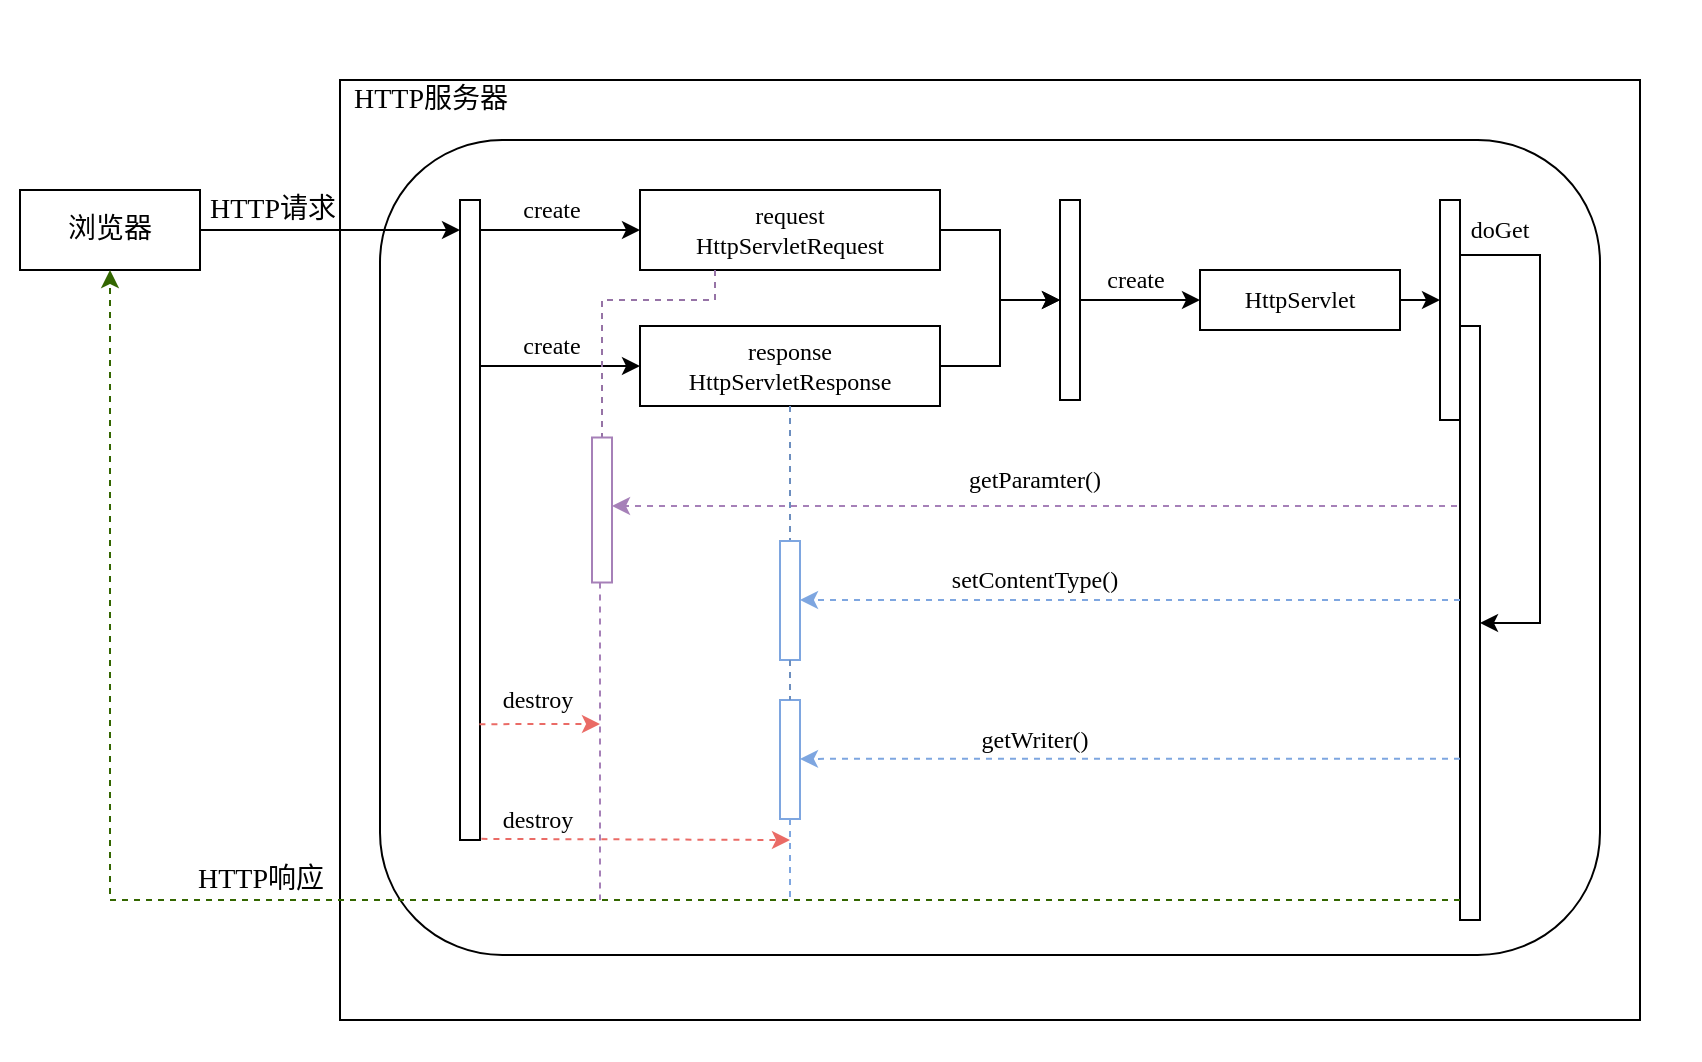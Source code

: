 <mxfile version="13.7.9" type="device"><diagram id="HbgX5tSahmtOk-y-UAF7" name="第 1 页"><mxGraphModel dx="1069" dy="648" grid="1" gridSize="10" guides="1" tooltips="1" connect="1" arrows="1" fold="1" page="1" pageScale="1" pageWidth="827" pageHeight="1169" math="0" shadow="0"><root><mxCell id="0"/><mxCell id="1" parent="0"/><mxCell id="Ax7vYBvqSVX-C0TbFd_l-17" value="" style="rounded=0;whiteSpace=wrap;html=1;strokeColor=none;" vertex="1" parent="1"><mxGeometry x="40" y="230" width="850" height="530" as="geometry"/></mxCell><mxCell id="Ax7vYBvqSVX-C0TbFd_l-1" value="&lt;font face=&quot;Source Han Sans CN Regular&quot; style=&quot;font-size: 14px&quot;&gt;浏览器&lt;/font&gt;" style="rounded=0;whiteSpace=wrap;html=1;" vertex="1" parent="1"><mxGeometry x="50" y="325" width="90" height="40" as="geometry"/></mxCell><mxCell id="Ax7vYBvqSVX-C0TbFd_l-4" value="" style="rounded=0;whiteSpace=wrap;html=1;" vertex="1" parent="1"><mxGeometry x="210" y="270" width="650" height="470" as="geometry"/></mxCell><mxCell id="Ax7vYBvqSVX-C0TbFd_l-5" value="&lt;font face=&quot;Source Han Sans CN Regular&quot; style=&quot;font-size: 14px&quot;&gt;HTTP服务器&lt;/font&gt;" style="text;html=1;align=center;verticalAlign=middle;resizable=0;points=[];autosize=1;" vertex="1" parent="1"><mxGeometry x="210" y="270" width="90" height="20" as="geometry"/></mxCell><mxCell id="Ax7vYBvqSVX-C0TbFd_l-7" value="" style="rounded=1;whiteSpace=wrap;html=1;" vertex="1" parent="1"><mxGeometry x="230" y="300" width="610" height="407.5" as="geometry"/></mxCell><mxCell id="Ax7vYBvqSVX-C0TbFd_l-8" value="&lt;font face=&quot;Source Han Sans CN Regular&quot; style=&quot;font-size: 14px&quot;&gt;HTTP请求&lt;/font&gt;" style="edgeLabel;html=1;align=center;verticalAlign=middle;resizable=0;points=[];" vertex="1" connectable="0" parent="1"><mxGeometry x="176" y="335" as="geometry"/></mxCell><mxCell id="Ax7vYBvqSVX-C0TbFd_l-10" style="edgeStyle=orthogonalEdgeStyle;rounded=0;orthogonalLoop=1;jettySize=auto;html=1;exitX=1;exitY=0.5;exitDx=0;exitDy=0;" edge="1" parent="1" source="Ax7vYBvqSVX-C0TbFd_l-1"><mxGeometry relative="1" as="geometry"><mxPoint x="270" y="345" as="targetPoint"/><Array as="points"><mxPoint x="140" y="345"/></Array></mxGeometry></mxCell><mxCell id="Ax7vYBvqSVX-C0TbFd_l-11" value="" style="rounded=0;whiteSpace=wrap;html=1;" vertex="1" parent="1"><mxGeometry x="270" y="330" width="10" height="320" as="geometry"/></mxCell><mxCell id="Ax7vYBvqSVX-C0TbFd_l-12" style="edgeStyle=orthogonalEdgeStyle;rounded=0;orthogonalLoop=1;jettySize=auto;html=1;" edge="1" parent="1" source="Ax7vYBvqSVX-C0TbFd_l-11" target="Ax7vYBvqSVX-C0TbFd_l-14"><mxGeometry relative="1" as="geometry"><mxPoint x="290" y="345" as="sourcePoint"/><mxPoint x="330" y="353" as="targetPoint"/><Array as="points"><mxPoint x="290" y="345"/><mxPoint x="290" y="345"/></Array></mxGeometry></mxCell><mxCell id="Ax7vYBvqSVX-C0TbFd_l-13" style="edgeStyle=orthogonalEdgeStyle;rounded=0;orthogonalLoop=1;jettySize=auto;html=1;entryX=0;entryY=0.5;entryDx=0;entryDy=0;" edge="1" parent="1" source="Ax7vYBvqSVX-C0TbFd_l-11" target="Ax7vYBvqSVX-C0TbFd_l-16"><mxGeometry relative="1" as="geometry"><mxPoint x="320" y="390" as="sourcePoint"/><mxPoint x="374" y="395" as="targetPoint"/><Array as="points"><mxPoint x="310" y="413"/><mxPoint x="310" y="413"/></Array></mxGeometry></mxCell><mxCell id="Ax7vYBvqSVX-C0TbFd_l-25" style="edgeStyle=orthogonalEdgeStyle;rounded=0;orthogonalLoop=1;jettySize=auto;html=1;" edge="1" parent="1" source="Ax7vYBvqSVX-C0TbFd_l-14" target="Ax7vYBvqSVX-C0TbFd_l-24"><mxGeometry relative="1" as="geometry"/></mxCell><mxCell id="Ax7vYBvqSVX-C0TbFd_l-14" value="&lt;font style=&quot;font-size: 12px&quot; face=&quot;Monaco&quot;&gt;request&lt;br&gt;HttpServletRequest&lt;/font&gt;" style="rounded=0;whiteSpace=wrap;html=1;" vertex="1" parent="1"><mxGeometry x="360" y="325" width="150" height="40" as="geometry"/></mxCell><mxCell id="Ax7vYBvqSVX-C0TbFd_l-26" style="edgeStyle=orthogonalEdgeStyle;rounded=0;orthogonalLoop=1;jettySize=auto;html=1;exitX=1;exitY=0.5;exitDx=0;exitDy=0;entryX=0;entryY=0.5;entryDx=0;entryDy=0;" edge="1" parent="1" source="Ax7vYBvqSVX-C0TbFd_l-16" target="Ax7vYBvqSVX-C0TbFd_l-24"><mxGeometry relative="1" as="geometry"><mxPoint x="590" y="380" as="targetPoint"/></mxGeometry></mxCell><mxCell id="Ax7vYBvqSVX-C0TbFd_l-16" value="&lt;font style=&quot;font-size: 12px&quot; face=&quot;Monaco&quot;&gt;response&lt;br&gt;HttpServletResponse&lt;/font&gt;" style="rounded=0;whiteSpace=wrap;html=1;" vertex="1" parent="1"><mxGeometry x="360" y="393" width="150" height="40" as="geometry"/></mxCell><mxCell id="Ax7vYBvqSVX-C0TbFd_l-19" value="&lt;font face=&quot;Source Han Sans CN Regular&quot;&gt;create&lt;/font&gt;" style="text;html=1;strokeColor=none;fillColor=none;align=center;verticalAlign=middle;whiteSpace=wrap;rounded=0;" vertex="1" parent="1"><mxGeometry x="296" y="325" width="40" height="20" as="geometry"/></mxCell><mxCell id="Ax7vYBvqSVX-C0TbFd_l-21" value="&lt;font face=&quot;Source Han Sans CN Regular&quot;&gt;create&lt;/font&gt;" style="text;html=1;strokeColor=none;fillColor=none;align=center;verticalAlign=middle;whiteSpace=wrap;rounded=0;" vertex="1" parent="1"><mxGeometry x="296" y="393" width="40" height="20" as="geometry"/></mxCell><mxCell id="Ax7vYBvqSVX-C0TbFd_l-24" value="" style="rounded=0;whiteSpace=wrap;html=1;" vertex="1" parent="1"><mxGeometry x="570" y="330" width="10" height="100" as="geometry"/></mxCell><mxCell id="Ax7vYBvqSVX-C0TbFd_l-27" style="edgeStyle=orthogonalEdgeStyle;rounded=0;orthogonalLoop=1;jettySize=auto;html=1;exitX=1;exitY=0.5;exitDx=0;exitDy=0;" edge="1" parent="1" source="Ax7vYBvqSVX-C0TbFd_l-24" target="Ax7vYBvqSVX-C0TbFd_l-29"><mxGeometry relative="1" as="geometry"><mxPoint x="600" y="380" as="sourcePoint"/><mxPoint x="640" y="380" as="targetPoint"/></mxGeometry></mxCell><mxCell id="Ax7vYBvqSVX-C0TbFd_l-28" value="&lt;font face=&quot;Source Han Sans CN Regular&quot;&gt;create&lt;/font&gt;" style="text;html=1;strokeColor=none;fillColor=none;align=center;verticalAlign=middle;whiteSpace=wrap;rounded=0;" vertex="1" parent="1"><mxGeometry x="588" y="360" width="40" height="20" as="geometry"/></mxCell><mxCell id="Ax7vYBvqSVX-C0TbFd_l-39" style="edgeStyle=orthogonalEdgeStyle;rounded=0;orthogonalLoop=1;jettySize=auto;html=1;exitX=1;exitY=0.5;exitDx=0;exitDy=0;entryX=0;entryY=0.452;entryDx=0;entryDy=0;entryPerimeter=0;" edge="1" parent="1" source="Ax7vYBvqSVX-C0TbFd_l-29" target="Ax7vYBvqSVX-C0TbFd_l-32"><mxGeometry relative="1" as="geometry"/></mxCell><mxCell id="Ax7vYBvqSVX-C0TbFd_l-29" value="&lt;font face=&quot;Monaco&quot;&gt;HttpServlet&lt;/font&gt;" style="rounded=0;whiteSpace=wrap;html=1;" vertex="1" parent="1"><mxGeometry x="640" y="365" width="100" height="30" as="geometry"/></mxCell><mxCell id="Ax7vYBvqSVX-C0TbFd_l-36" style="edgeStyle=orthogonalEdgeStyle;rounded=0;orthogonalLoop=1;jettySize=auto;html=1;exitX=1;exitY=0.25;exitDx=0;exitDy=0;entryX=1;entryY=0.5;entryDx=0;entryDy=0;" edge="1" parent="1" source="Ax7vYBvqSVX-C0TbFd_l-32" target="Ax7vYBvqSVX-C0TbFd_l-35"><mxGeometry relative="1" as="geometry"><Array as="points"><mxPoint x="810" y="357"/><mxPoint x="810" y="541"/></Array></mxGeometry></mxCell><mxCell id="Ax7vYBvqSVX-C0TbFd_l-32" value="" style="rounded=0;whiteSpace=wrap;html=1;" vertex="1" parent="1"><mxGeometry x="760" y="330" width="10" height="110" as="geometry"/></mxCell><mxCell id="Ax7vYBvqSVX-C0TbFd_l-45" style="edgeStyle=orthogonalEdgeStyle;rounded=0;orthogonalLoop=1;jettySize=auto;html=1;exitX=0;exitY=0.5;exitDx=0;exitDy=0;dashed=1;endArrow=classic;endFill=1;strokeColor=#A680B8;" edge="1" parent="1" source="Ax7vYBvqSVX-C0TbFd_l-35" target="Ax7vYBvqSVX-C0TbFd_l-41"><mxGeometry relative="1" as="geometry"><mxPoint x="350" y="483" as="targetPoint"/><Array as="points"><mxPoint x="770" y="483"/></Array></mxGeometry></mxCell><mxCell id="Ax7vYBvqSVX-C0TbFd_l-35" value="" style="rounded=0;whiteSpace=wrap;html=1;" vertex="1" parent="1"><mxGeometry x="770" y="393" width="10" height="297" as="geometry"/></mxCell><mxCell id="Ax7vYBvqSVX-C0TbFd_l-37" value="&lt;font face=&quot;Monaco&quot;&gt;doGet&lt;/font&gt;" style="text;html=1;strokeColor=none;fillColor=none;align=center;verticalAlign=middle;whiteSpace=wrap;rounded=0;" vertex="1" parent="1"><mxGeometry x="770" y="335" width="40" height="20" as="geometry"/></mxCell><mxCell id="Ax7vYBvqSVX-C0TbFd_l-42" style="edgeStyle=orthogonalEdgeStyle;rounded=0;orthogonalLoop=1;jettySize=auto;html=1;fillColor=#e1d5e7;strokeColor=#9673a6;dashed=1;exitX=0.25;exitY=1;exitDx=0;exitDy=0;endArrow=none;endFill=0;" edge="1" parent="1" source="Ax7vYBvqSVX-C0TbFd_l-14" target="Ax7vYBvqSVX-C0TbFd_l-41"><mxGeometry relative="1" as="geometry"><mxPoint x="395" y="380" as="sourcePoint"/><Array as="points"><mxPoint x="397" y="380"/><mxPoint x="341" y="380"/></Array></mxGeometry></mxCell><mxCell id="Ax7vYBvqSVX-C0TbFd_l-66" style="edgeStyle=orthogonalEdgeStyle;rounded=0;orthogonalLoop=1;jettySize=auto;html=1;dashed=1;endArrow=none;endFill=0;strokeColor=#A680B8;" edge="1" parent="1" source="Ax7vYBvqSVX-C0TbFd_l-41"><mxGeometry relative="1" as="geometry"><mxPoint x="340" y="680" as="targetPoint"/><Array as="points"><mxPoint x="340" y="521"/><mxPoint x="340" y="521"/></Array></mxGeometry></mxCell><mxCell id="Ax7vYBvqSVX-C0TbFd_l-41" value="" style="rounded=0;whiteSpace=wrap;html=1;fillColor=none;strokeColor=#A680B8;" vertex="1" parent="1"><mxGeometry x="336" y="448.75" width="10" height="72.5" as="geometry"/></mxCell><mxCell id="Ax7vYBvqSVX-C0TbFd_l-43" style="edgeStyle=orthogonalEdgeStyle;rounded=0;orthogonalLoop=1;jettySize=auto;html=1;fillColor=#dae8fc;strokeColor=#6c8ebf;dashed=1;exitX=0.5;exitY=1;exitDx=0;exitDy=0;endArrow=none;endFill=0;" edge="1" parent="1" target="Ax7vYBvqSVX-C0TbFd_l-44" source="Ax7vYBvqSVX-C0TbFd_l-16"><mxGeometry relative="1" as="geometry"><mxPoint x="407.5" y="375" as="sourcePoint"/></mxGeometry></mxCell><mxCell id="Ax7vYBvqSVX-C0TbFd_l-44" value="" style="rounded=0;whiteSpace=wrap;html=1;strokeColor=#7EA6E0;" vertex="1" parent="1"><mxGeometry x="430" y="500.5" width="10" height="59.5" as="geometry"/></mxCell><mxCell id="Ax7vYBvqSVX-C0TbFd_l-46" style="edgeStyle=orthogonalEdgeStyle;rounded=0;orthogonalLoop=1;jettySize=auto;html=1;exitX=0;exitY=0.5;exitDx=0;exitDy=0;dashed=1;endArrow=classic;endFill=1;strokeColor=#7EA6E0;" edge="1" parent="1" target="Ax7vYBvqSVX-C0TbFd_l-44"><mxGeometry relative="1" as="geometry"><mxPoint x="770.0" y="530" as="sourcePoint"/><mxPoint x="440" y="530" as="targetPoint"/><Array as="points"><mxPoint x="520" y="530"/><mxPoint x="520" y="530"/></Array></mxGeometry></mxCell><mxCell id="Ax7vYBvqSVX-C0TbFd_l-51" value="" style="rounded=0;whiteSpace=wrap;html=1;strokeColor=#7EA6E0;" vertex="1" parent="1"><mxGeometry x="430" y="580" width="10" height="59.5" as="geometry"/></mxCell><mxCell id="Ax7vYBvqSVX-C0TbFd_l-52" style="edgeStyle=orthogonalEdgeStyle;rounded=0;orthogonalLoop=1;jettySize=auto;html=1;fillColor=#dae8fc;strokeColor=#6c8ebf;dashed=1;exitX=0.5;exitY=1;exitDx=0;exitDy=0;endArrow=none;endFill=0;entryX=0.5;entryY=0;entryDx=0;entryDy=0;" edge="1" parent="1" source="Ax7vYBvqSVX-C0TbFd_l-44" target="Ax7vYBvqSVX-C0TbFd_l-51"><mxGeometry relative="1" as="geometry"><mxPoint x="450.0" y="572" as="sourcePoint"/><mxPoint x="450.0" y="639.5" as="targetPoint"/></mxGeometry></mxCell><mxCell id="Ax7vYBvqSVX-C0TbFd_l-54" style="edgeStyle=orthogonalEdgeStyle;rounded=0;orthogonalLoop=1;jettySize=auto;html=1;exitX=0;exitY=0.5;exitDx=0;exitDy=0;dashed=1;endArrow=classic;endFill=1;strokeColor=#7EA6E0;" edge="1" parent="1"><mxGeometry relative="1" as="geometry"><mxPoint x="770.0" y="609.41" as="sourcePoint"/><mxPoint x="440.0" y="609.444" as="targetPoint"/><Array as="points"><mxPoint x="520" y="609.41"/><mxPoint x="520" y="609.41"/></Array></mxGeometry></mxCell><mxCell id="Ax7vYBvqSVX-C0TbFd_l-60" style="edgeStyle=orthogonalEdgeStyle;rounded=0;orthogonalLoop=1;jettySize=auto;html=1;dashed=1;endArrow=classic;endFill=1;entryX=0.5;entryY=1;entryDx=0;entryDy=0;strokeColor=#336600;" edge="1" parent="1" source="Ax7vYBvqSVX-C0TbFd_l-35" target="Ax7vYBvqSVX-C0TbFd_l-1"><mxGeometry relative="1" as="geometry"><Array as="points"><mxPoint x="95" y="680"/></Array></mxGeometry></mxCell><mxCell id="Ax7vYBvqSVX-C0TbFd_l-61" value="&lt;font face=&quot;Source Han Sans CN Regular&quot; style=&quot;font-size: 14px&quot;&gt;HTTP响应&lt;/font&gt;" style="edgeLabel;html=1;align=center;verticalAlign=middle;resizable=0;points=[];" vertex="1" connectable="0" parent="1"><mxGeometry x="170" y="670" as="geometry"/></mxCell><mxCell id="Ax7vYBvqSVX-C0TbFd_l-62" value="&lt;font face=&quot;monaco&quot;&gt;getParamter()&lt;/font&gt;" style="text;html=1;strokeColor=none;fillColor=none;align=center;verticalAlign=middle;whiteSpace=wrap;rounded=0;" vertex="1" parent="1"><mxGeometry x="500" y="460" width="115" height="20" as="geometry"/></mxCell><mxCell id="Ax7vYBvqSVX-C0TbFd_l-64" value="&lt;font face=&quot;monaco&quot;&gt;setContentType()&lt;/font&gt;" style="text;html=1;strokeColor=none;fillColor=none;align=center;verticalAlign=middle;whiteSpace=wrap;rounded=0;" vertex="1" parent="1"><mxGeometry x="500" y="510" width="115" height="20" as="geometry"/></mxCell><mxCell id="Ax7vYBvqSVX-C0TbFd_l-65" value="&lt;font face=&quot;monaco&quot;&gt;getWriter()&lt;/font&gt;" style="text;html=1;strokeColor=none;fillColor=none;align=center;verticalAlign=middle;whiteSpace=wrap;rounded=0;" vertex="1" parent="1"><mxGeometry x="500" y="590" width="115" height="20" as="geometry"/></mxCell><mxCell id="Ax7vYBvqSVX-C0TbFd_l-68" style="edgeStyle=orthogonalEdgeStyle;rounded=0;orthogonalLoop=1;jettySize=auto;html=1;dashed=1;endArrow=none;endFill=0;exitX=0.5;exitY=1;exitDx=0;exitDy=0;strokeColor=#7EA6E0;" edge="1" parent="1" source="Ax7vYBvqSVX-C0TbFd_l-51"><mxGeometry relative="1" as="geometry"><mxPoint x="435" y="680" as="targetPoint"/><mxPoint x="350" y="531.25" as="sourcePoint"/><Array as="points"><mxPoint x="435" y="650"/><mxPoint x="435" y="650"/></Array></mxGeometry></mxCell><mxCell id="Ax7vYBvqSVX-C0TbFd_l-71" value="" style="endArrow=classic;dashed=1;html=1;strokeColor=#EA6B66;exitX=0.971;exitY=0.819;exitDx=0;exitDy=0;exitPerimeter=0;endFill=1;" edge="1" parent="1" source="Ax7vYBvqSVX-C0TbFd_l-11"><mxGeometry width="50" height="50" relative="1" as="geometry"><mxPoint x="300" y="620" as="sourcePoint"/><mxPoint x="340" y="592" as="targetPoint"/></mxGeometry></mxCell><mxCell id="Ax7vYBvqSVX-C0TbFd_l-72" value="" style="endArrow=classic;dashed=1;html=1;strokeColor=#EA6B66;exitX=0.971;exitY=0.819;exitDx=0;exitDy=0;exitPerimeter=0;endFill=1;" edge="1" parent="1"><mxGeometry width="50" height="50" relative="1" as="geometry"><mxPoint x="280.71" y="649.43" as="sourcePoint"/><mxPoint x="435" y="650" as="targetPoint"/></mxGeometry></mxCell><mxCell id="Ax7vYBvqSVX-C0TbFd_l-73" value="&lt;font face=&quot;Source Han Sans CN Regular&quot;&gt;destroy&lt;/font&gt;" style="text;html=1;strokeColor=none;fillColor=none;align=center;verticalAlign=middle;whiteSpace=wrap;rounded=0;" vertex="1" parent="1"><mxGeometry x="289" y="570" width="40" height="20" as="geometry"/></mxCell><mxCell id="Ax7vYBvqSVX-C0TbFd_l-74" value="&lt;font face=&quot;Source Han Sans CN Regular&quot;&gt;destroy&lt;/font&gt;" style="text;html=1;strokeColor=none;fillColor=none;align=center;verticalAlign=middle;whiteSpace=wrap;rounded=0;" vertex="1" parent="1"><mxGeometry x="289" y="630" width="40" height="20" as="geometry"/></mxCell></root></mxGraphModel></diagram></mxfile>
